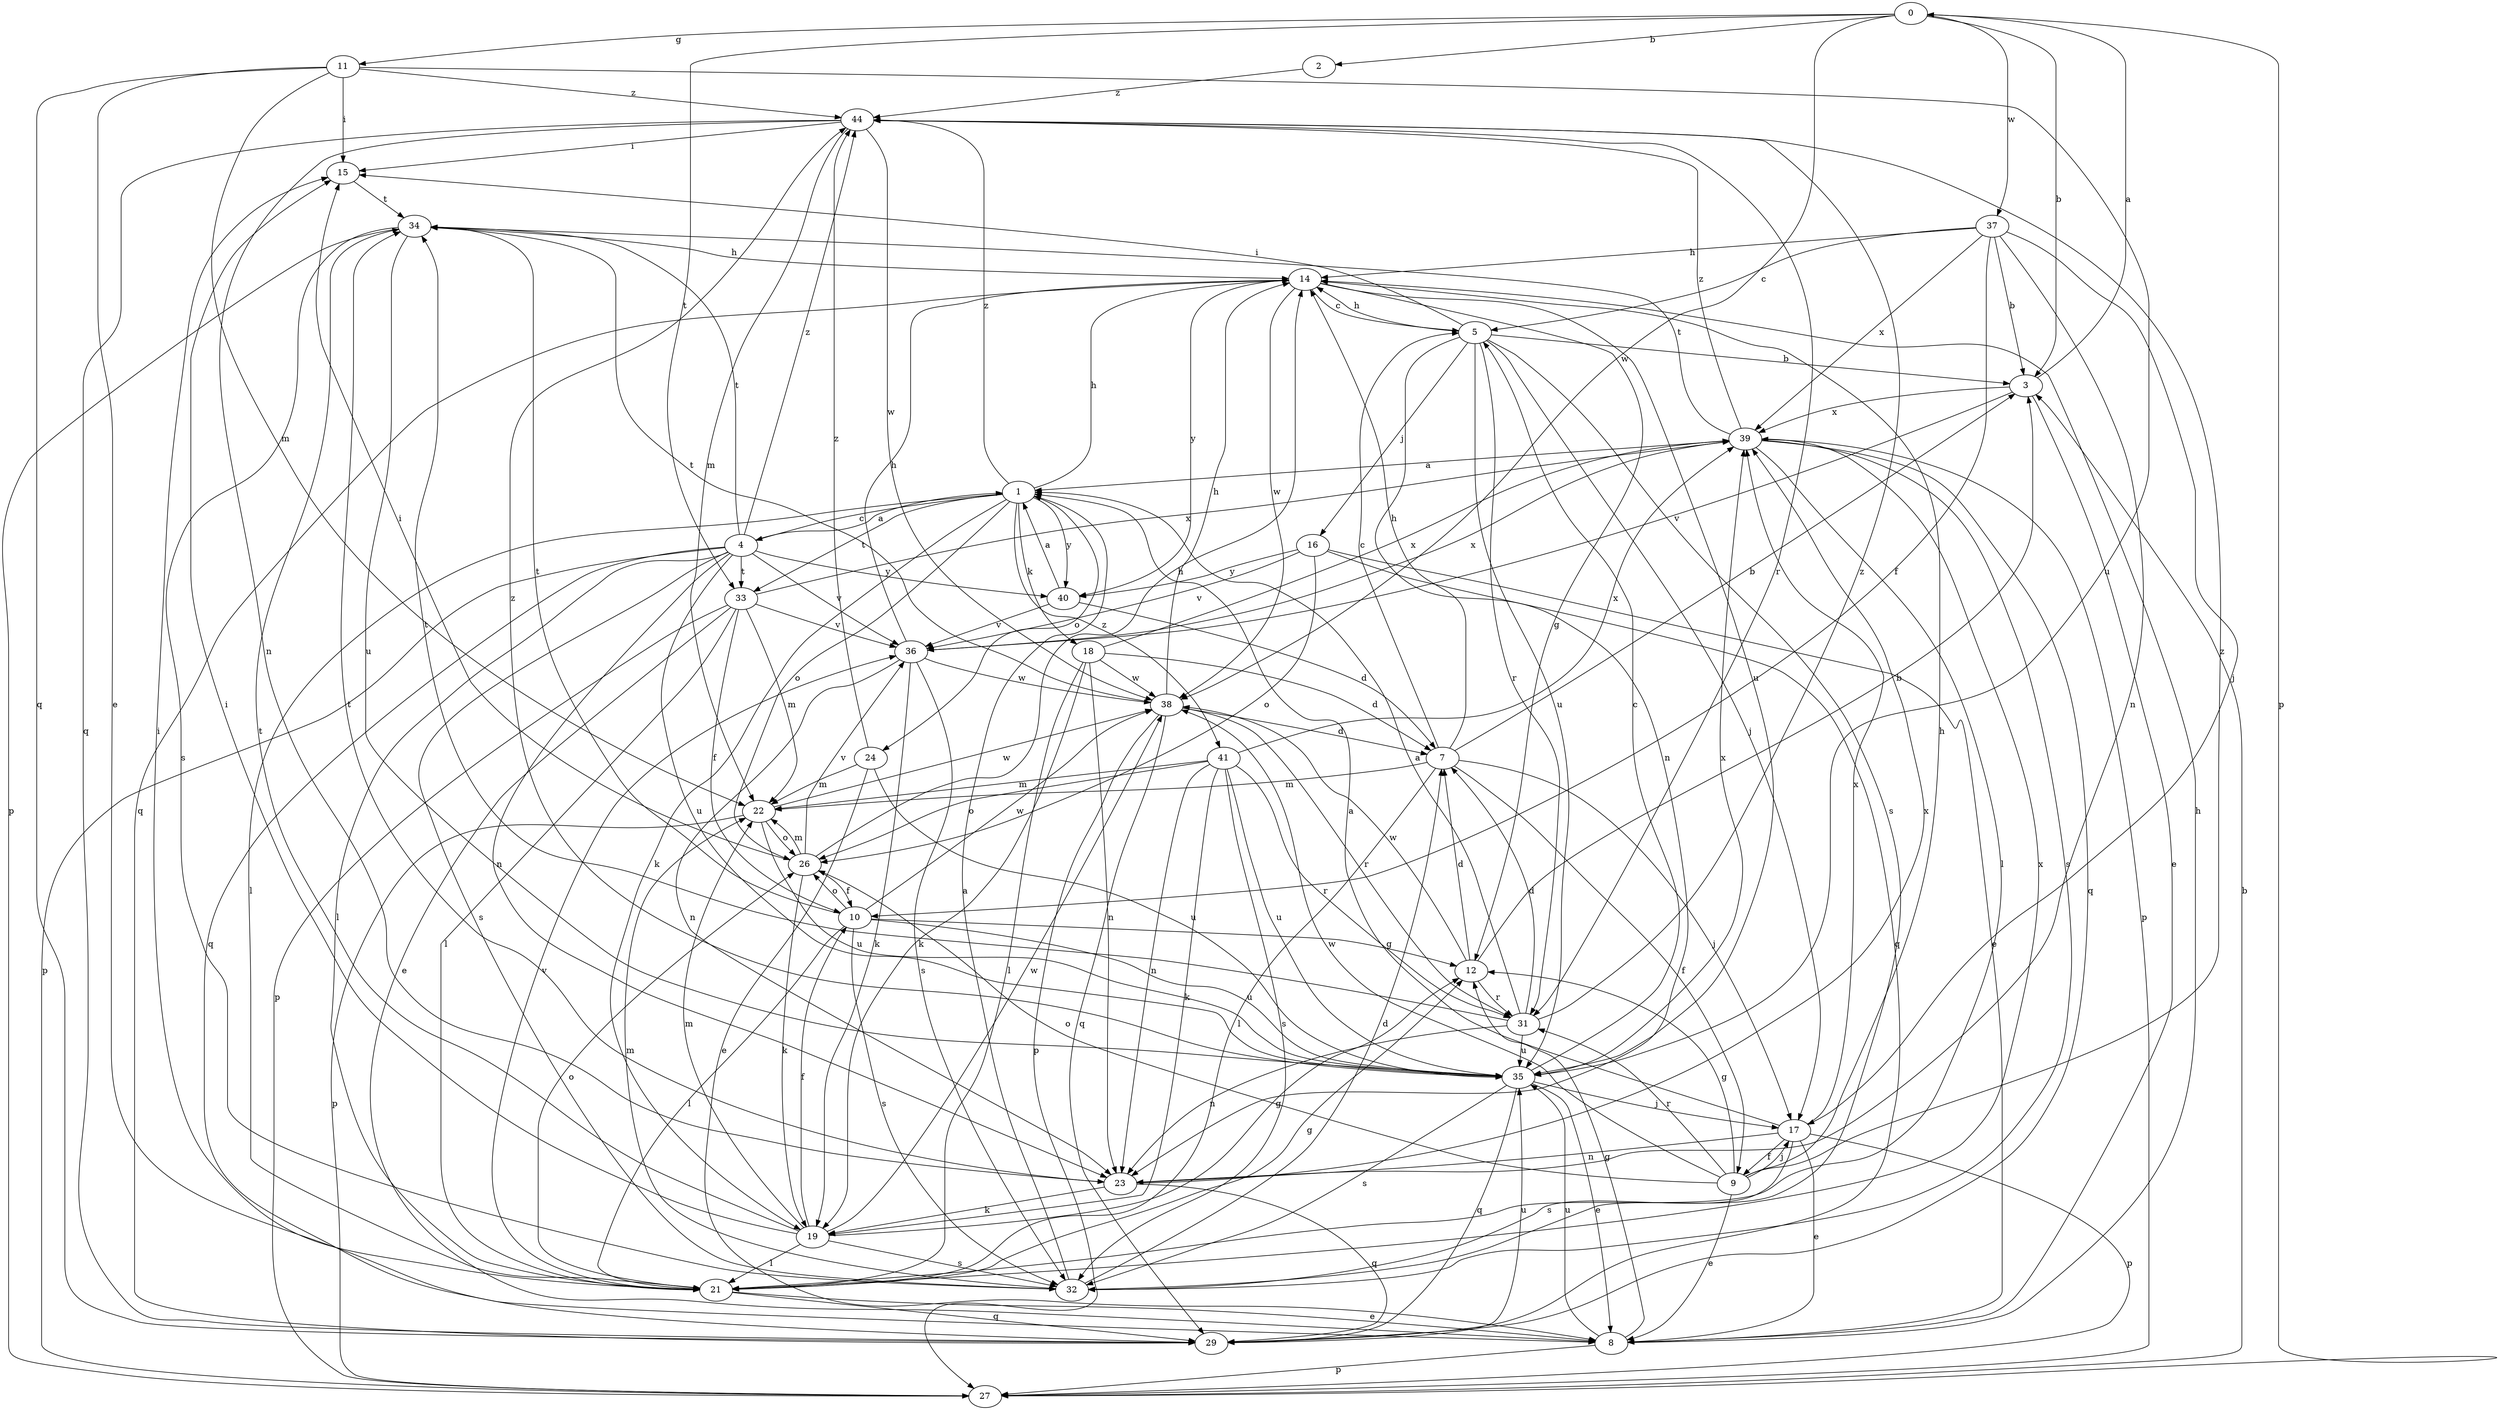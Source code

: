 strict digraph  {
0;
1;
2;
3;
4;
5;
7;
8;
9;
10;
11;
12;
14;
15;
16;
17;
18;
19;
21;
22;
23;
24;
26;
27;
29;
31;
32;
33;
34;
35;
36;
37;
38;
39;
40;
41;
44;
0 -> 2  [label=b];
0 -> 3  [label=b];
0 -> 11  [label=g];
0 -> 27  [label=p];
0 -> 33  [label=t];
0 -> 37  [label=w];
0 -> 38  [label=w];
1 -> 4  [label=c];
1 -> 14  [label=h];
1 -> 18  [label=k];
1 -> 19  [label=k];
1 -> 21  [label=l];
1 -> 24  [label=o];
1 -> 26  [label=o];
1 -> 33  [label=t];
1 -> 40  [label=y];
1 -> 41  [label=z];
1 -> 44  [label=z];
2 -> 44  [label=z];
3 -> 0  [label=a];
3 -> 8  [label=e];
3 -> 36  [label=v];
3 -> 39  [label=x];
4 -> 1  [label=a];
4 -> 21  [label=l];
4 -> 23  [label=n];
4 -> 27  [label=p];
4 -> 29  [label=q];
4 -> 32  [label=s];
4 -> 33  [label=t];
4 -> 34  [label=t];
4 -> 35  [label=u];
4 -> 36  [label=v];
4 -> 40  [label=y];
4 -> 44  [label=z];
5 -> 3  [label=b];
5 -> 14  [label=h];
5 -> 15  [label=i];
5 -> 16  [label=j];
5 -> 17  [label=j];
5 -> 23  [label=n];
5 -> 31  [label=r];
5 -> 32  [label=s];
5 -> 35  [label=u];
7 -> 3  [label=b];
7 -> 5  [label=c];
7 -> 9  [label=f];
7 -> 14  [label=h];
7 -> 17  [label=j];
7 -> 21  [label=l];
7 -> 22  [label=m];
8 -> 12  [label=g];
8 -> 14  [label=h];
8 -> 27  [label=p];
8 -> 35  [label=u];
9 -> 8  [label=e];
9 -> 12  [label=g];
9 -> 14  [label=h];
9 -> 17  [label=j];
9 -> 26  [label=o];
9 -> 31  [label=r];
9 -> 38  [label=w];
9 -> 44  [label=z];
10 -> 12  [label=g];
10 -> 21  [label=l];
10 -> 26  [label=o];
10 -> 32  [label=s];
10 -> 34  [label=t];
10 -> 35  [label=u];
10 -> 38  [label=w];
11 -> 8  [label=e];
11 -> 15  [label=i];
11 -> 22  [label=m];
11 -> 29  [label=q];
11 -> 35  [label=u];
11 -> 44  [label=z];
12 -> 3  [label=b];
12 -> 7  [label=d];
12 -> 31  [label=r];
12 -> 38  [label=w];
14 -> 5  [label=c];
14 -> 12  [label=g];
14 -> 29  [label=q];
14 -> 35  [label=u];
14 -> 38  [label=w];
14 -> 40  [label=y];
15 -> 34  [label=t];
16 -> 8  [label=e];
16 -> 26  [label=o];
16 -> 29  [label=q];
16 -> 36  [label=v];
16 -> 40  [label=y];
17 -> 1  [label=a];
17 -> 8  [label=e];
17 -> 9  [label=f];
17 -> 23  [label=n];
17 -> 27  [label=p];
17 -> 32  [label=s];
17 -> 39  [label=x];
18 -> 7  [label=d];
18 -> 19  [label=k];
18 -> 21  [label=l];
18 -> 23  [label=n];
18 -> 38  [label=w];
18 -> 39  [label=x];
19 -> 10  [label=f];
19 -> 12  [label=g];
19 -> 15  [label=i];
19 -> 21  [label=l];
19 -> 22  [label=m];
19 -> 32  [label=s];
19 -> 34  [label=t];
19 -> 38  [label=w];
21 -> 8  [label=e];
21 -> 12  [label=g];
21 -> 15  [label=i];
21 -> 26  [label=o];
21 -> 29  [label=q];
21 -> 36  [label=v];
21 -> 39  [label=x];
22 -> 26  [label=o];
22 -> 27  [label=p];
22 -> 35  [label=u];
22 -> 38  [label=w];
23 -> 19  [label=k];
23 -> 29  [label=q];
23 -> 34  [label=t];
23 -> 39  [label=x];
24 -> 8  [label=e];
24 -> 22  [label=m];
24 -> 35  [label=u];
24 -> 44  [label=z];
26 -> 10  [label=f];
26 -> 14  [label=h];
26 -> 15  [label=i];
26 -> 19  [label=k];
26 -> 22  [label=m];
26 -> 36  [label=v];
27 -> 3  [label=b];
29 -> 35  [label=u];
31 -> 1  [label=a];
31 -> 7  [label=d];
31 -> 23  [label=n];
31 -> 34  [label=t];
31 -> 35  [label=u];
31 -> 44  [label=z];
32 -> 1  [label=a];
32 -> 7  [label=d];
32 -> 22  [label=m];
33 -> 8  [label=e];
33 -> 10  [label=f];
33 -> 21  [label=l];
33 -> 22  [label=m];
33 -> 27  [label=p];
33 -> 36  [label=v];
33 -> 39  [label=x];
34 -> 14  [label=h];
34 -> 27  [label=p];
34 -> 32  [label=s];
34 -> 35  [label=u];
35 -> 5  [label=c];
35 -> 8  [label=e];
35 -> 17  [label=j];
35 -> 29  [label=q];
35 -> 32  [label=s];
35 -> 39  [label=x];
35 -> 44  [label=z];
36 -> 14  [label=h];
36 -> 19  [label=k];
36 -> 23  [label=n];
36 -> 32  [label=s];
36 -> 38  [label=w];
36 -> 39  [label=x];
37 -> 3  [label=b];
37 -> 5  [label=c];
37 -> 10  [label=f];
37 -> 14  [label=h];
37 -> 17  [label=j];
37 -> 23  [label=n];
37 -> 39  [label=x];
38 -> 7  [label=d];
38 -> 14  [label=h];
38 -> 27  [label=p];
38 -> 29  [label=q];
38 -> 31  [label=r];
38 -> 34  [label=t];
39 -> 1  [label=a];
39 -> 21  [label=l];
39 -> 27  [label=p];
39 -> 29  [label=q];
39 -> 32  [label=s];
39 -> 34  [label=t];
39 -> 44  [label=z];
40 -> 1  [label=a];
40 -> 7  [label=d];
40 -> 36  [label=v];
41 -> 19  [label=k];
41 -> 22  [label=m];
41 -> 23  [label=n];
41 -> 26  [label=o];
41 -> 31  [label=r];
41 -> 32  [label=s];
41 -> 35  [label=u];
41 -> 39  [label=x];
44 -> 15  [label=i];
44 -> 22  [label=m];
44 -> 23  [label=n];
44 -> 29  [label=q];
44 -> 31  [label=r];
44 -> 38  [label=w];
}
